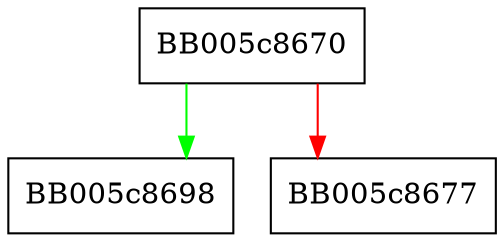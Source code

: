digraph EVP_KDF_settable_ctx_params {
  node [shape="box"];
  graph [splines=ortho];
  BB005c8670 -> BB005c8698 [color="green"];
  BB005c8670 -> BB005c8677 [color="red"];
}